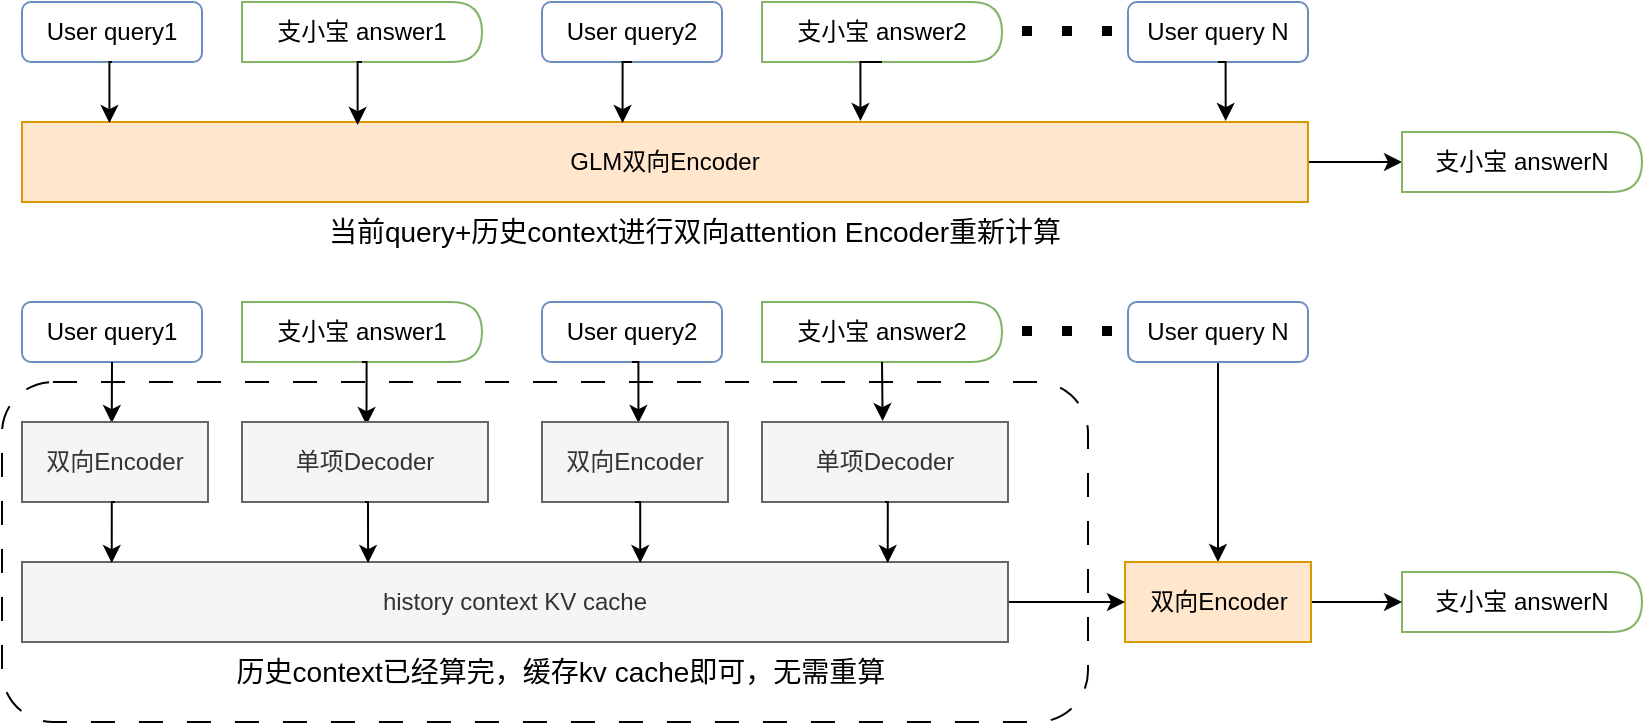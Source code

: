<mxfile version="22.1.4" type="github">
  <diagram name="第 1 页" id="0pftqQFE5pUVBlN7ndaH">
    <mxGraphModel dx="2074" dy="1182" grid="1" gridSize="10" guides="1" tooltips="1" connect="1" arrows="1" fold="1" page="1" pageScale="1" pageWidth="827" pageHeight="1169" math="0" shadow="0">
      <root>
        <mxCell id="0" />
        <mxCell id="1" parent="0" />
        <mxCell id="zz-B-Dxe-W_AiOGcBypY-53" value="" style="rounded=1;whiteSpace=wrap;html=1;fillColor=none;dashed=1;dashPattern=12 12;" vertex="1" parent="1">
          <mxGeometry x="7" y="210" width="543" height="170" as="geometry" />
        </mxCell>
        <mxCell id="zz-B-Dxe-W_AiOGcBypY-2" value="User query1" style="rounded=1;whiteSpace=wrap;html=1;fillColor=none;strokeColor=#6c8ebf;" vertex="1" parent="1">
          <mxGeometry x="17" y="20" width="90" height="30" as="geometry" />
        </mxCell>
        <mxCell id="zz-B-Dxe-W_AiOGcBypY-3" value="支小宝 answer1" style="shape=delay;whiteSpace=wrap;html=1;fillColor=none;strokeColor=#82b366;" vertex="1" parent="1">
          <mxGeometry x="127" y="20" width="120" height="30" as="geometry" />
        </mxCell>
        <mxCell id="zz-B-Dxe-W_AiOGcBypY-4" value="User query2" style="rounded=1;whiteSpace=wrap;html=1;fillColor=none;strokeColor=#6c8ebf;" vertex="1" parent="1">
          <mxGeometry x="277" y="20" width="90" height="30" as="geometry" />
        </mxCell>
        <mxCell id="zz-B-Dxe-W_AiOGcBypY-5" value="支小宝 answer2" style="shape=delay;whiteSpace=wrap;html=1;fillColor=none;strokeColor=#82b366;" vertex="1" parent="1">
          <mxGeometry x="387" y="20" width="120" height="30" as="geometry" />
        </mxCell>
        <mxCell id="zz-B-Dxe-W_AiOGcBypY-8" value="" style="endArrow=none;dashed=1;html=1;dashPattern=1 3;strokeWidth=5;rounded=0;" edge="1" parent="1">
          <mxGeometry width="50" height="50" relative="1" as="geometry">
            <mxPoint x="517" y="34.5" as="sourcePoint" />
            <mxPoint x="577" y="34.5" as="targetPoint" />
          </mxGeometry>
        </mxCell>
        <mxCell id="zz-B-Dxe-W_AiOGcBypY-13" value="User query N" style="rounded=1;whiteSpace=wrap;html=1;fillColor=none;strokeColor=#6c8ebf;" vertex="1" parent="1">
          <mxGeometry x="570" y="20" width="90" height="30" as="geometry" />
        </mxCell>
        <mxCell id="zz-B-Dxe-W_AiOGcBypY-37" style="edgeStyle=orthogonalEdgeStyle;rounded=0;orthogonalLoop=1;jettySize=auto;html=1;exitX=1;exitY=0.5;exitDx=0;exitDy=0;" edge="1" parent="1" source="zz-B-Dxe-W_AiOGcBypY-14" target="zz-B-Dxe-W_AiOGcBypY-21">
          <mxGeometry relative="1" as="geometry" />
        </mxCell>
        <mxCell id="zz-B-Dxe-W_AiOGcBypY-14" value="GLM双向Encoder" style="rounded=0;whiteSpace=wrap;html=1;fillColor=#ffe6cc;strokeColor=#d79b00;" vertex="1" parent="1">
          <mxGeometry x="17" y="80" width="643" height="40" as="geometry" />
        </mxCell>
        <mxCell id="zz-B-Dxe-W_AiOGcBypY-15" style="edgeStyle=orthogonalEdgeStyle;rounded=0;orthogonalLoop=1;jettySize=auto;html=1;exitX=0.5;exitY=1;exitDx=0;exitDy=0;entryX=0.068;entryY=0.013;entryDx=0;entryDy=0;entryPerimeter=0;" edge="1" parent="1" source="zz-B-Dxe-W_AiOGcBypY-2" target="zz-B-Dxe-W_AiOGcBypY-14">
          <mxGeometry relative="1" as="geometry" />
        </mxCell>
        <mxCell id="zz-B-Dxe-W_AiOGcBypY-17" style="edgeStyle=orthogonalEdgeStyle;rounded=0;orthogonalLoop=1;jettySize=auto;html=1;exitX=0.5;exitY=1;exitDx=0;exitDy=0;entryX=0.261;entryY=0.038;entryDx=0;entryDy=0;entryPerimeter=0;" edge="1" parent="1" source="zz-B-Dxe-W_AiOGcBypY-3" target="zz-B-Dxe-W_AiOGcBypY-14">
          <mxGeometry relative="1" as="geometry" />
        </mxCell>
        <mxCell id="zz-B-Dxe-W_AiOGcBypY-18" style="edgeStyle=orthogonalEdgeStyle;rounded=0;orthogonalLoop=1;jettySize=auto;html=1;exitX=0.5;exitY=1;exitDx=0;exitDy=0;entryX=0.467;entryY=0.013;entryDx=0;entryDy=0;entryPerimeter=0;" edge="1" parent="1" source="zz-B-Dxe-W_AiOGcBypY-4" target="zz-B-Dxe-W_AiOGcBypY-14">
          <mxGeometry relative="1" as="geometry" />
        </mxCell>
        <mxCell id="zz-B-Dxe-W_AiOGcBypY-19" style="edgeStyle=orthogonalEdgeStyle;rounded=0;orthogonalLoop=1;jettySize=auto;html=1;exitX=0.5;exitY=1;exitDx=0;exitDy=0;entryX=0.652;entryY=-0.012;entryDx=0;entryDy=0;entryPerimeter=0;" edge="1" parent="1" source="zz-B-Dxe-W_AiOGcBypY-5" target="zz-B-Dxe-W_AiOGcBypY-14">
          <mxGeometry relative="1" as="geometry" />
        </mxCell>
        <mxCell id="zz-B-Dxe-W_AiOGcBypY-21" value="支小宝 answerN" style="shape=delay;whiteSpace=wrap;html=1;fillColor=none;strokeColor=#82b366;" vertex="1" parent="1">
          <mxGeometry x="707" y="85" width="120" height="30" as="geometry" />
        </mxCell>
        <mxCell id="zz-B-Dxe-W_AiOGcBypY-22" value="User query1" style="rounded=1;whiteSpace=wrap;html=1;fillColor=none;strokeColor=#6c8ebf;" vertex="1" parent="1">
          <mxGeometry x="17" y="170" width="90" height="30" as="geometry" />
        </mxCell>
        <mxCell id="zz-B-Dxe-W_AiOGcBypY-23" value="支小宝 answer1" style="shape=delay;whiteSpace=wrap;html=1;fillColor=none;strokeColor=#82b366;" vertex="1" parent="1">
          <mxGeometry x="127" y="170" width="120" height="30" as="geometry" />
        </mxCell>
        <mxCell id="zz-B-Dxe-W_AiOGcBypY-24" value="User query2" style="rounded=1;whiteSpace=wrap;html=1;fillColor=none;strokeColor=#6c8ebf;" vertex="1" parent="1">
          <mxGeometry x="277" y="170" width="90" height="30" as="geometry" />
        </mxCell>
        <mxCell id="zz-B-Dxe-W_AiOGcBypY-25" value="支小宝 answer2" style="shape=delay;whiteSpace=wrap;html=1;fillColor=none;strokeColor=#82b366;" vertex="1" parent="1">
          <mxGeometry x="387" y="170" width="120" height="30" as="geometry" />
        </mxCell>
        <mxCell id="zz-B-Dxe-W_AiOGcBypY-26" value="" style="endArrow=none;dashed=1;html=1;dashPattern=1 3;strokeWidth=5;rounded=0;" edge="1" parent="1">
          <mxGeometry width="50" height="50" relative="1" as="geometry">
            <mxPoint x="517" y="184.5" as="sourcePoint" />
            <mxPoint x="577" y="184.5" as="targetPoint" />
          </mxGeometry>
        </mxCell>
        <mxCell id="zz-B-Dxe-W_AiOGcBypY-50" style="edgeStyle=orthogonalEdgeStyle;rounded=0;orthogonalLoop=1;jettySize=auto;html=1;exitX=0.5;exitY=1;exitDx=0;exitDy=0;entryX=0.5;entryY=0;entryDx=0;entryDy=0;" edge="1" parent="1" source="zz-B-Dxe-W_AiOGcBypY-27" target="zz-B-Dxe-W_AiOGcBypY-40">
          <mxGeometry relative="1" as="geometry" />
        </mxCell>
        <mxCell id="zz-B-Dxe-W_AiOGcBypY-27" value="User query N" style="rounded=1;whiteSpace=wrap;html=1;fillColor=none;strokeColor=#6c8ebf;" vertex="1" parent="1">
          <mxGeometry x="570" y="170" width="90" height="30" as="geometry" />
        </mxCell>
        <mxCell id="zz-B-Dxe-W_AiOGcBypY-29" style="edgeStyle=orthogonalEdgeStyle;rounded=0;orthogonalLoop=1;jettySize=auto;html=1;exitX=0.5;exitY=1;exitDx=0;exitDy=0;entryX=0.068;entryY=0.013;entryDx=0;entryDy=0;entryPerimeter=0;" edge="1" parent="1" source="zz-B-Dxe-W_AiOGcBypY-22">
          <mxGeometry relative="1" as="geometry">
            <mxPoint x="61.88" y="230.52" as="targetPoint" />
          </mxGeometry>
        </mxCell>
        <mxCell id="zz-B-Dxe-W_AiOGcBypY-30" style="edgeStyle=orthogonalEdgeStyle;rounded=0;orthogonalLoop=1;jettySize=auto;html=1;exitX=0.5;exitY=1;exitDx=0;exitDy=0;entryX=0.261;entryY=0.038;entryDx=0;entryDy=0;entryPerimeter=0;" edge="1" parent="1" source="zz-B-Dxe-W_AiOGcBypY-23">
          <mxGeometry relative="1" as="geometry">
            <mxPoint x="189.26" y="231.52" as="targetPoint" />
          </mxGeometry>
        </mxCell>
        <mxCell id="zz-B-Dxe-W_AiOGcBypY-31" style="edgeStyle=orthogonalEdgeStyle;rounded=0;orthogonalLoop=1;jettySize=auto;html=1;exitX=0.5;exitY=1;exitDx=0;exitDy=0;entryX=0.467;entryY=0.013;entryDx=0;entryDy=0;entryPerimeter=0;" edge="1" parent="1" source="zz-B-Dxe-W_AiOGcBypY-24">
          <mxGeometry relative="1" as="geometry">
            <mxPoint x="325.22" y="230.52" as="targetPoint" />
          </mxGeometry>
        </mxCell>
        <mxCell id="zz-B-Dxe-W_AiOGcBypY-32" style="edgeStyle=orthogonalEdgeStyle;rounded=0;orthogonalLoop=1;jettySize=auto;html=1;exitX=0.5;exitY=1;exitDx=0;exitDy=0;entryX=0.652;entryY=-0.012;entryDx=0;entryDy=0;entryPerimeter=0;" edge="1" parent="1" source="zz-B-Dxe-W_AiOGcBypY-25">
          <mxGeometry relative="1" as="geometry">
            <mxPoint x="447.32" y="229.52" as="targetPoint" />
          </mxGeometry>
        </mxCell>
        <mxCell id="zz-B-Dxe-W_AiOGcBypY-34" value="支小宝 answerN" style="shape=delay;whiteSpace=wrap;html=1;fillColor=none;strokeColor=#82b366;" vertex="1" parent="1">
          <mxGeometry x="707" y="305" width="120" height="30" as="geometry" />
        </mxCell>
        <mxCell id="zz-B-Dxe-W_AiOGcBypY-35" value="双向Encoder" style="rounded=0;whiteSpace=wrap;html=1;fillColor=#f5f5f5;fontColor=#333333;strokeColor=#666666;" vertex="1" parent="1">
          <mxGeometry x="17" y="230" width="93" height="40" as="geometry" />
        </mxCell>
        <mxCell id="zz-B-Dxe-W_AiOGcBypY-36" value="单项Decoder" style="rounded=0;whiteSpace=wrap;html=1;fillColor=#f5f5f5;fontColor=#333333;strokeColor=#666666;" vertex="1" parent="1">
          <mxGeometry x="127" y="230" width="123" height="40" as="geometry" />
        </mxCell>
        <mxCell id="zz-B-Dxe-W_AiOGcBypY-38" value="双向Encoder" style="rounded=0;whiteSpace=wrap;html=1;fillColor=#f5f5f5;fontColor=#333333;strokeColor=#666666;" vertex="1" parent="1">
          <mxGeometry x="277" y="230" width="93" height="40" as="geometry" />
        </mxCell>
        <mxCell id="zz-B-Dxe-W_AiOGcBypY-39" value="单项Decoder" style="rounded=0;whiteSpace=wrap;html=1;fillColor=#f5f5f5;fontColor=#333333;strokeColor=#666666;" vertex="1" parent="1">
          <mxGeometry x="387" y="230" width="123" height="40" as="geometry" />
        </mxCell>
        <mxCell id="zz-B-Dxe-W_AiOGcBypY-52" style="edgeStyle=orthogonalEdgeStyle;rounded=0;orthogonalLoop=1;jettySize=auto;html=1;exitX=1;exitY=0.5;exitDx=0;exitDy=0;" edge="1" parent="1" source="zz-B-Dxe-W_AiOGcBypY-40" target="zz-B-Dxe-W_AiOGcBypY-34">
          <mxGeometry relative="1" as="geometry" />
        </mxCell>
        <mxCell id="zz-B-Dxe-W_AiOGcBypY-40" value="双向Encoder" style="rounded=0;whiteSpace=wrap;html=1;fillColor=#ffe6cc;strokeColor=#d79b00;" vertex="1" parent="1">
          <mxGeometry x="568.5" y="300" width="93" height="40" as="geometry" />
        </mxCell>
        <mxCell id="zz-B-Dxe-W_AiOGcBypY-51" style="edgeStyle=orthogonalEdgeStyle;rounded=0;orthogonalLoop=1;jettySize=auto;html=1;exitX=1;exitY=0.5;exitDx=0;exitDy=0;entryX=0;entryY=0.5;entryDx=0;entryDy=0;" edge="1" parent="1" source="zz-B-Dxe-W_AiOGcBypY-41" target="zz-B-Dxe-W_AiOGcBypY-40">
          <mxGeometry relative="1" as="geometry" />
        </mxCell>
        <mxCell id="zz-B-Dxe-W_AiOGcBypY-41" value="history context KV cache" style="rounded=0;whiteSpace=wrap;html=1;fillColor=#f5f5f5;fontColor=#333333;strokeColor=#666666;" vertex="1" parent="1">
          <mxGeometry x="17" y="300" width="493" height="40" as="geometry" />
        </mxCell>
        <mxCell id="zz-B-Dxe-W_AiOGcBypY-43" style="edgeStyle=orthogonalEdgeStyle;rounded=0;orthogonalLoop=1;jettySize=auto;html=1;exitX=0.5;exitY=1;exitDx=0;exitDy=0;entryX=0.936;entryY=-0.012;entryDx=0;entryDy=0;entryPerimeter=0;" edge="1" parent="1" source="zz-B-Dxe-W_AiOGcBypY-13" target="zz-B-Dxe-W_AiOGcBypY-14">
          <mxGeometry relative="1" as="geometry" />
        </mxCell>
        <mxCell id="zz-B-Dxe-W_AiOGcBypY-44" style="edgeStyle=orthogonalEdgeStyle;rounded=0;orthogonalLoop=1;jettySize=auto;html=1;exitX=0.5;exitY=1;exitDx=0;exitDy=0;entryX=0.091;entryY=0.013;entryDx=0;entryDy=0;entryPerimeter=0;" edge="1" parent="1" source="zz-B-Dxe-W_AiOGcBypY-35" target="zz-B-Dxe-W_AiOGcBypY-41">
          <mxGeometry relative="1" as="geometry" />
        </mxCell>
        <mxCell id="zz-B-Dxe-W_AiOGcBypY-47" style="edgeStyle=orthogonalEdgeStyle;rounded=0;orthogonalLoop=1;jettySize=auto;html=1;exitX=0.5;exitY=1;exitDx=0;exitDy=0;entryX=0.351;entryY=0.013;entryDx=0;entryDy=0;entryPerimeter=0;" edge="1" parent="1" source="zz-B-Dxe-W_AiOGcBypY-36" target="zz-B-Dxe-W_AiOGcBypY-41">
          <mxGeometry relative="1" as="geometry" />
        </mxCell>
        <mxCell id="zz-B-Dxe-W_AiOGcBypY-48" style="edgeStyle=orthogonalEdgeStyle;rounded=0;orthogonalLoop=1;jettySize=auto;html=1;exitX=0.5;exitY=1;exitDx=0;exitDy=0;entryX=0.627;entryY=0.013;entryDx=0;entryDy=0;entryPerimeter=0;" edge="1" parent="1" source="zz-B-Dxe-W_AiOGcBypY-38" target="zz-B-Dxe-W_AiOGcBypY-41">
          <mxGeometry relative="1" as="geometry" />
        </mxCell>
        <mxCell id="zz-B-Dxe-W_AiOGcBypY-49" style="edgeStyle=orthogonalEdgeStyle;rounded=0;orthogonalLoop=1;jettySize=auto;html=1;exitX=0.5;exitY=1;exitDx=0;exitDy=0;entryX=0.878;entryY=0.013;entryDx=0;entryDy=0;entryPerimeter=0;" edge="1" parent="1" source="zz-B-Dxe-W_AiOGcBypY-39" target="zz-B-Dxe-W_AiOGcBypY-41">
          <mxGeometry relative="1" as="geometry" />
        </mxCell>
        <mxCell id="zz-B-Dxe-W_AiOGcBypY-54" value="历史context已经算完，缓存kv cache即可，无需重算" style="text;html=1;strokeColor=none;fillColor=none;align=center;verticalAlign=middle;whiteSpace=wrap;rounded=0;fontSize=14;" vertex="1" parent="1">
          <mxGeometry x="90" y="340" width="393" height="30" as="geometry" />
        </mxCell>
        <mxCell id="zz-B-Dxe-W_AiOGcBypY-55" value="当前query+历史context进行双向attention Encoder重新计算" style="text;html=1;strokeColor=none;fillColor=none;align=center;verticalAlign=middle;whiteSpace=wrap;rounded=0;fontSize=14;" vertex="1" parent="1">
          <mxGeometry x="157" y="120" width="393" height="30" as="geometry" />
        </mxCell>
      </root>
    </mxGraphModel>
  </diagram>
</mxfile>
